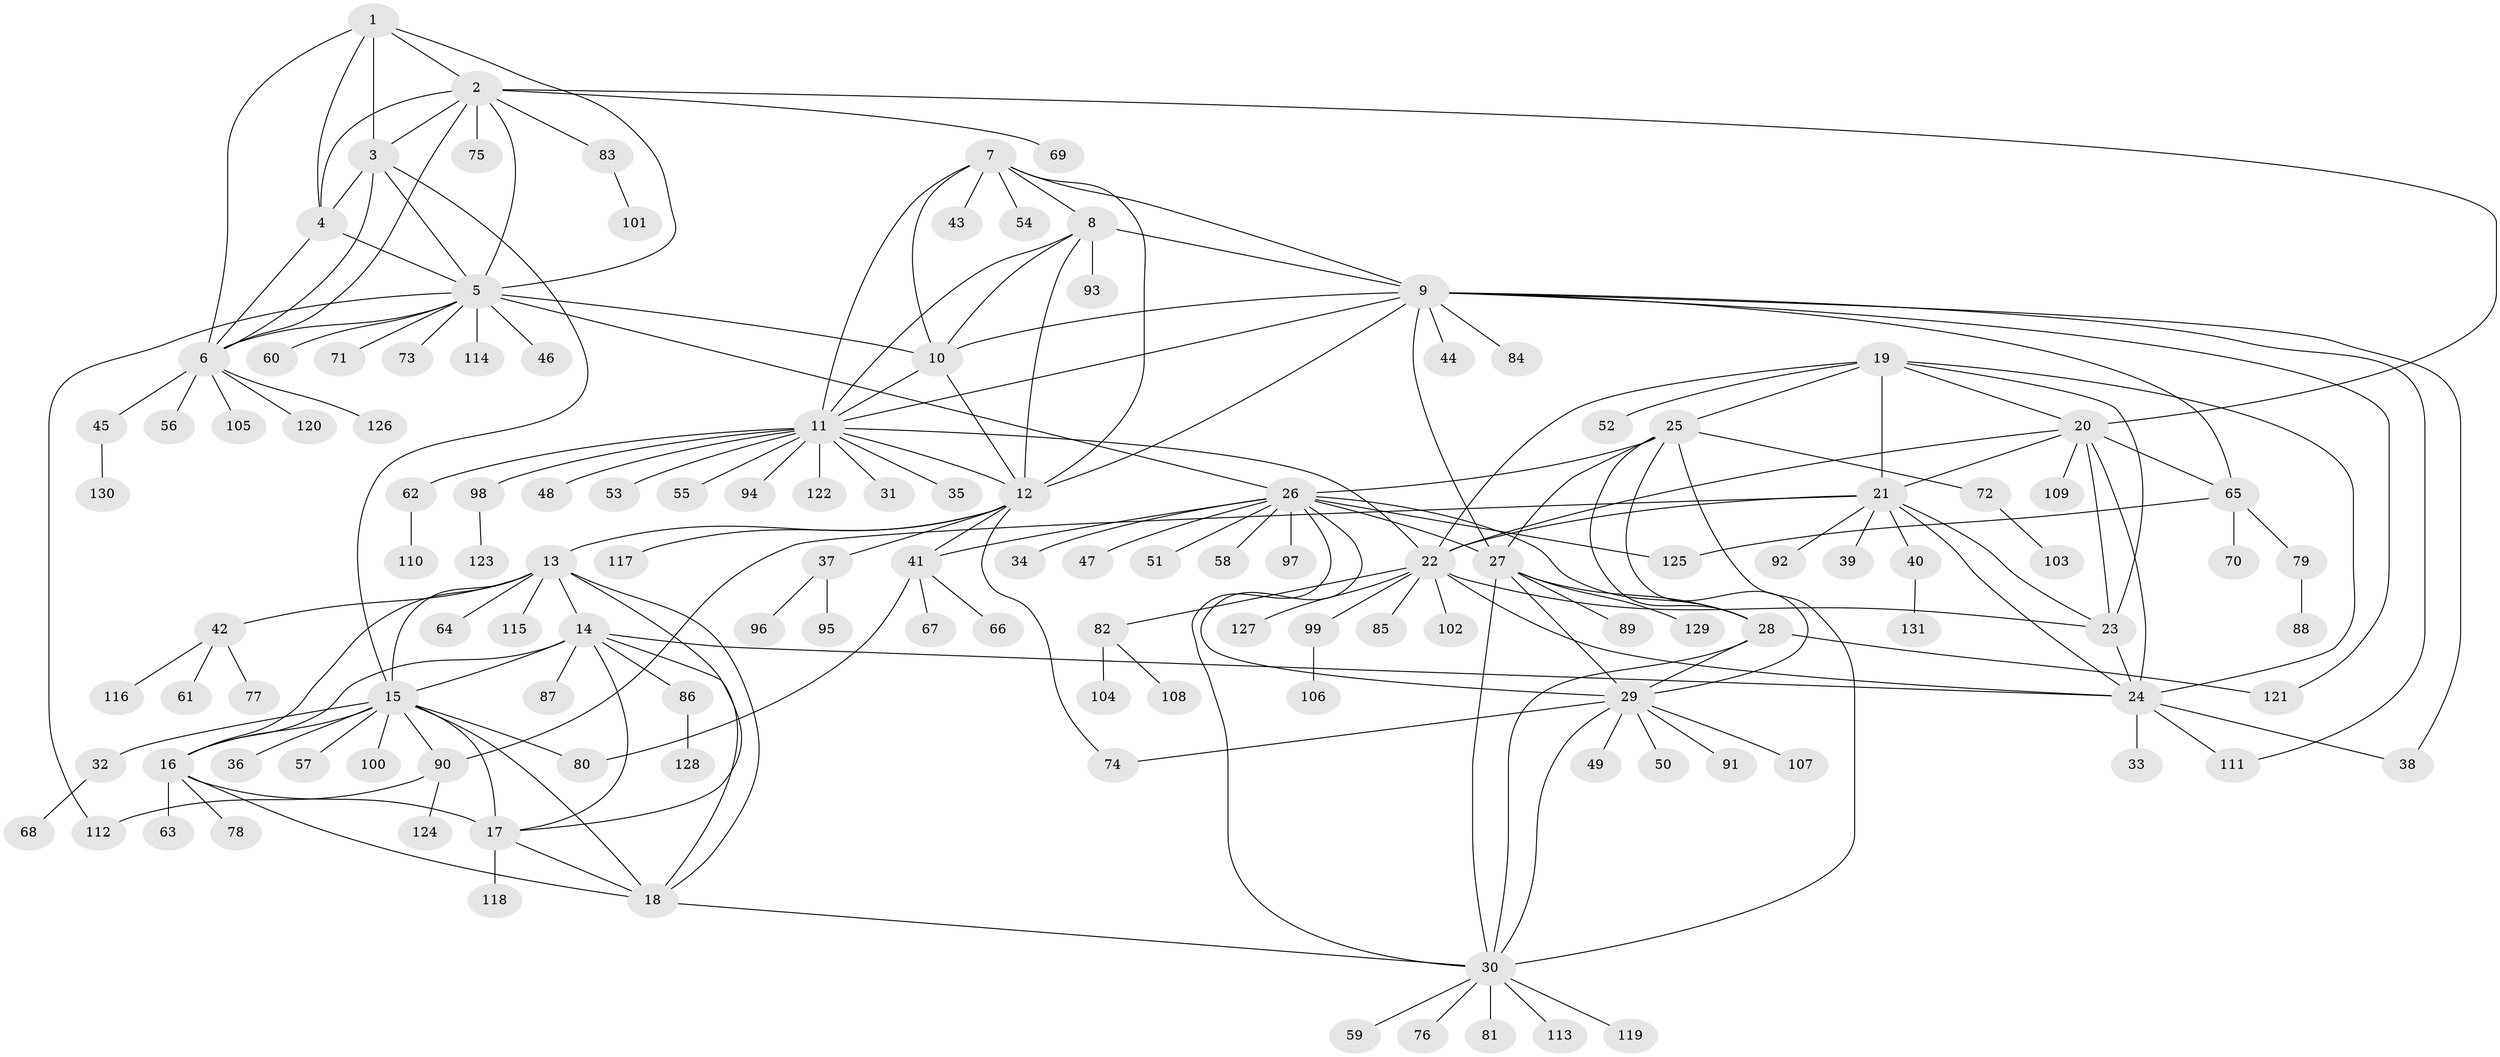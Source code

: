// Generated by graph-tools (version 1.1) at 2025/50/03/09/25 03:50:38]
// undirected, 131 vertices, 196 edges
graph export_dot {
graph [start="1"]
  node [color=gray90,style=filled];
  1;
  2;
  3;
  4;
  5;
  6;
  7;
  8;
  9;
  10;
  11;
  12;
  13;
  14;
  15;
  16;
  17;
  18;
  19;
  20;
  21;
  22;
  23;
  24;
  25;
  26;
  27;
  28;
  29;
  30;
  31;
  32;
  33;
  34;
  35;
  36;
  37;
  38;
  39;
  40;
  41;
  42;
  43;
  44;
  45;
  46;
  47;
  48;
  49;
  50;
  51;
  52;
  53;
  54;
  55;
  56;
  57;
  58;
  59;
  60;
  61;
  62;
  63;
  64;
  65;
  66;
  67;
  68;
  69;
  70;
  71;
  72;
  73;
  74;
  75;
  76;
  77;
  78;
  79;
  80;
  81;
  82;
  83;
  84;
  85;
  86;
  87;
  88;
  89;
  90;
  91;
  92;
  93;
  94;
  95;
  96;
  97;
  98;
  99;
  100;
  101;
  102;
  103;
  104;
  105;
  106;
  107;
  108;
  109;
  110;
  111;
  112;
  113;
  114;
  115;
  116;
  117;
  118;
  119;
  120;
  121;
  122;
  123;
  124;
  125;
  126;
  127;
  128;
  129;
  130;
  131;
  1 -- 2;
  1 -- 3;
  1 -- 4;
  1 -- 5;
  1 -- 6;
  2 -- 3;
  2 -- 4;
  2 -- 5;
  2 -- 6;
  2 -- 20;
  2 -- 69;
  2 -- 75;
  2 -- 83;
  3 -- 4;
  3 -- 5;
  3 -- 6;
  3 -- 15;
  4 -- 5;
  4 -- 6;
  5 -- 6;
  5 -- 10;
  5 -- 26;
  5 -- 46;
  5 -- 60;
  5 -- 71;
  5 -- 73;
  5 -- 112;
  5 -- 114;
  6 -- 45;
  6 -- 56;
  6 -- 105;
  6 -- 120;
  6 -- 126;
  7 -- 8;
  7 -- 9;
  7 -- 10;
  7 -- 11;
  7 -- 12;
  7 -- 43;
  7 -- 54;
  8 -- 9;
  8 -- 10;
  8 -- 11;
  8 -- 12;
  8 -- 93;
  9 -- 10;
  9 -- 11;
  9 -- 12;
  9 -- 27;
  9 -- 38;
  9 -- 44;
  9 -- 65;
  9 -- 84;
  9 -- 111;
  9 -- 121;
  10 -- 11;
  10 -- 12;
  11 -- 12;
  11 -- 22;
  11 -- 31;
  11 -- 35;
  11 -- 48;
  11 -- 53;
  11 -- 55;
  11 -- 62;
  11 -- 94;
  11 -- 98;
  11 -- 122;
  12 -- 13;
  12 -- 37;
  12 -- 41;
  12 -- 74;
  12 -- 117;
  13 -- 14;
  13 -- 15;
  13 -- 16;
  13 -- 17;
  13 -- 18;
  13 -- 42;
  13 -- 64;
  13 -- 115;
  14 -- 15;
  14 -- 16;
  14 -- 17;
  14 -- 18;
  14 -- 24;
  14 -- 86;
  14 -- 87;
  15 -- 16;
  15 -- 17;
  15 -- 18;
  15 -- 32;
  15 -- 36;
  15 -- 57;
  15 -- 80;
  15 -- 90;
  15 -- 100;
  16 -- 17;
  16 -- 18;
  16 -- 63;
  16 -- 78;
  17 -- 18;
  17 -- 118;
  18 -- 30;
  19 -- 20;
  19 -- 21;
  19 -- 22;
  19 -- 23;
  19 -- 24;
  19 -- 25;
  19 -- 52;
  20 -- 21;
  20 -- 22;
  20 -- 23;
  20 -- 24;
  20 -- 65;
  20 -- 109;
  21 -- 22;
  21 -- 23;
  21 -- 24;
  21 -- 39;
  21 -- 40;
  21 -- 90;
  21 -- 92;
  22 -- 23;
  22 -- 24;
  22 -- 82;
  22 -- 85;
  22 -- 99;
  22 -- 102;
  22 -- 127;
  23 -- 24;
  24 -- 33;
  24 -- 38;
  24 -- 111;
  25 -- 26;
  25 -- 27;
  25 -- 28;
  25 -- 29;
  25 -- 30;
  25 -- 72;
  26 -- 27;
  26 -- 28;
  26 -- 29;
  26 -- 30;
  26 -- 34;
  26 -- 41;
  26 -- 47;
  26 -- 51;
  26 -- 58;
  26 -- 97;
  26 -- 125;
  27 -- 28;
  27 -- 29;
  27 -- 30;
  27 -- 89;
  27 -- 129;
  28 -- 29;
  28 -- 30;
  28 -- 121;
  29 -- 30;
  29 -- 49;
  29 -- 50;
  29 -- 74;
  29 -- 91;
  29 -- 107;
  30 -- 59;
  30 -- 76;
  30 -- 81;
  30 -- 113;
  30 -- 119;
  32 -- 68;
  37 -- 95;
  37 -- 96;
  40 -- 131;
  41 -- 66;
  41 -- 67;
  41 -- 80;
  42 -- 61;
  42 -- 77;
  42 -- 116;
  45 -- 130;
  62 -- 110;
  65 -- 70;
  65 -- 79;
  65 -- 125;
  72 -- 103;
  79 -- 88;
  82 -- 104;
  82 -- 108;
  83 -- 101;
  86 -- 128;
  90 -- 112;
  90 -- 124;
  98 -- 123;
  99 -- 106;
}
